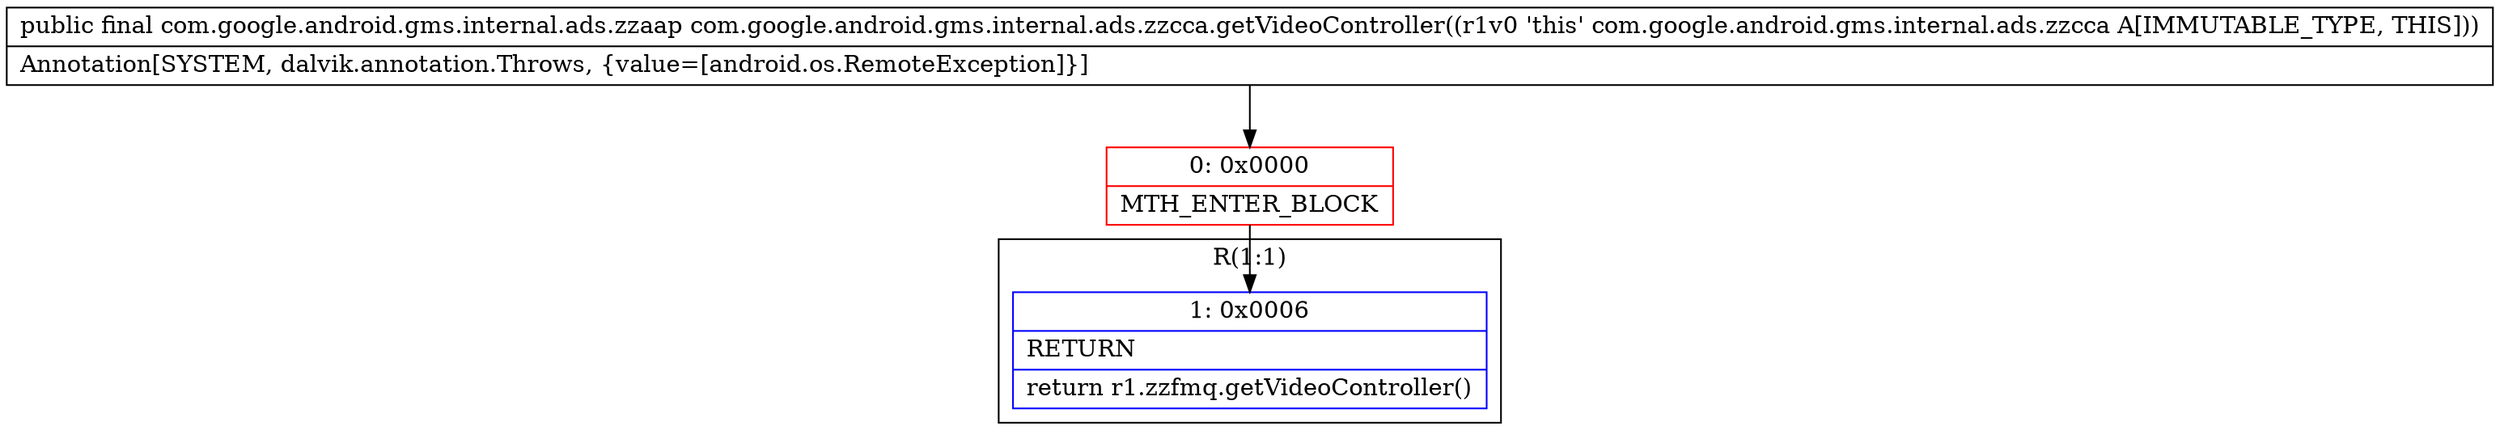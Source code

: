 digraph "CFG forcom.google.android.gms.internal.ads.zzcca.getVideoController()Lcom\/google\/android\/gms\/internal\/ads\/zzaap;" {
subgraph cluster_Region_322877338 {
label = "R(1:1)";
node [shape=record,color=blue];
Node_1 [shape=record,label="{1\:\ 0x0006|RETURN\l|return r1.zzfmq.getVideoController()\l}"];
}
Node_0 [shape=record,color=red,label="{0\:\ 0x0000|MTH_ENTER_BLOCK\l}"];
MethodNode[shape=record,label="{public final com.google.android.gms.internal.ads.zzaap com.google.android.gms.internal.ads.zzcca.getVideoController((r1v0 'this' com.google.android.gms.internal.ads.zzcca A[IMMUTABLE_TYPE, THIS]))  | Annotation[SYSTEM, dalvik.annotation.Throws, \{value=[android.os.RemoteException]\}]\l}"];
MethodNode -> Node_0;
Node_0 -> Node_1;
}

